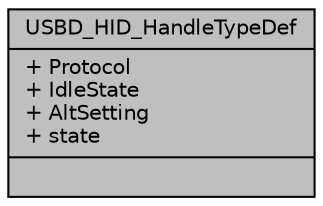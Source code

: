 digraph "USBD_HID_HandleTypeDef"
{
  edge [fontname="Helvetica",fontsize="10",labelfontname="Helvetica",labelfontsize="10"];
  node [fontname="Helvetica",fontsize="10",shape=record];
  Node1 [label="{USBD_HID_HandleTypeDef\n|+ Protocol\l+ IdleState\l+ AltSetting\l+ state\l|}",height=0.2,width=0.4,color="black", fillcolor="grey75", style="filled", fontcolor="black"];
}
